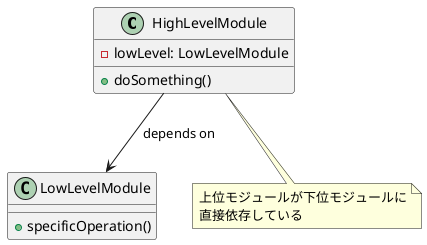 @startuml BadDependency

class HighLevelModule {
  - lowLevel: LowLevelModule
  + doSomething()
}

class LowLevelModule {
  + specificOperation()
}

HighLevelModule --> LowLevelModule : depends on

note bottom of HighLevelModule
  上位モジュールが下位モジュールに
  直接依存している
end note

@enduml